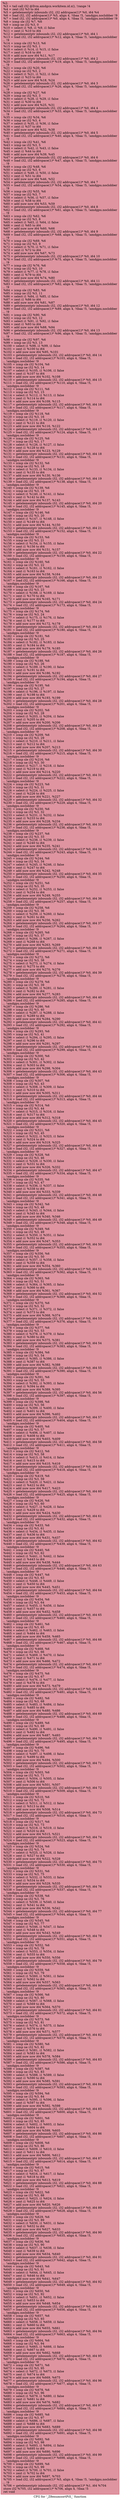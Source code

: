 digraph "CFG for '_Z8enumsortPiS_' function" {
	label="CFG for '_Z8enumsortPiS_' function";

	Node0x504b390 [shape=record,color="#b70d28ff", style=filled, fillcolor="#b70d2870",label="{%2:\l  %3 = tail call i32 @llvm.amdgcn.workitem.id.x(), !range !4\l  %4 = zext i32 %3 to i64\l  %5 = getelementptr inbounds i32, i32 addrspace(1)* %0, i64 %4\l  %6 = load i32, i32 addrspace(1)* %5, align 4, !tbaa !5, !amdgpu.noclobber !9\l  %7 = load i32, i32 addrspace(1)* %0, align 4, !tbaa !5, !amdgpu.noclobber !9\l  %8 = icmp sle i32 %7, %6\l  %9 = icmp ne i32 %3, 0\l  %10 = select i1 %8, i1 %9, i1 false\l  %11 = zext i1 %10 to i64\l  %12 = getelementptr inbounds i32, i32 addrspace(1)* %0, i64 1\l  %13 = load i32, i32 addrspace(1)* %12, align 4, !tbaa !5, !amdgpu.noclobber\l... !9\l  %14 = icmp sle i32 %13, %6\l  %15 = icmp ne i32 %3, 1\l  %16 = select i1 %14, i1 %15, i1 false\l  %17 = zext i1 %16 to i64\l  %18 = add nuw nsw i64 %11, %17\l  %19 = getelementptr inbounds i32, i32 addrspace(1)* %0, i64 2\l  %20 = load i32, i32 addrspace(1)* %19, align 4, !tbaa !5, !amdgpu.noclobber\l... !9\l  %21 = icmp sle i32 %20, %6\l  %22 = icmp ne i32 %3, 2\l  %23 = select i1 %21, i1 %22, i1 false\l  %24 = zext i1 %23 to i64\l  %25 = add nuw nsw i64 %18, %24\l  %26 = getelementptr inbounds i32, i32 addrspace(1)* %0, i64 3\l  %27 = load i32, i32 addrspace(1)* %26, align 4, !tbaa !5, !amdgpu.noclobber\l... !9\l  %28 = icmp sle i32 %27, %6\l  %29 = icmp ne i32 %3, 3\l  %30 = select i1 %28, i1 %29, i1 false\l  %31 = zext i1 %30 to i64\l  %32 = add nuw nsw i64 %25, %31\l  %33 = getelementptr inbounds i32, i32 addrspace(1)* %0, i64 4\l  %34 = load i32, i32 addrspace(1)* %33, align 4, !tbaa !5, !amdgpu.noclobber\l... !9\l  %35 = icmp sle i32 %34, %6\l  %36 = icmp ne i32 %3, 4\l  %37 = select i1 %35, i1 %36, i1 false\l  %38 = zext i1 %37 to i64\l  %39 = add nuw nsw i64 %32, %38\l  %40 = getelementptr inbounds i32, i32 addrspace(1)* %0, i64 5\l  %41 = load i32, i32 addrspace(1)* %40, align 4, !tbaa !5, !amdgpu.noclobber\l... !9\l  %42 = icmp sle i32 %41, %6\l  %43 = icmp ne i32 %3, 5\l  %44 = select i1 %42, i1 %43, i1 false\l  %45 = zext i1 %44 to i64\l  %46 = add nuw nsw i64 %39, %45\l  %47 = getelementptr inbounds i32, i32 addrspace(1)* %0, i64 6\l  %48 = load i32, i32 addrspace(1)* %47, align 4, !tbaa !5, !amdgpu.noclobber\l... !9\l  %49 = icmp sle i32 %48, %6\l  %50 = icmp ne i32 %3, 6\l  %51 = select i1 %49, i1 %50, i1 false\l  %52 = zext i1 %51 to i64\l  %53 = add nuw nsw i64 %46, %52\l  %54 = getelementptr inbounds i32, i32 addrspace(1)* %0, i64 7\l  %55 = load i32, i32 addrspace(1)* %54, align 4, !tbaa !5, !amdgpu.noclobber\l... !9\l  %56 = icmp sle i32 %55, %6\l  %57 = icmp ne i32 %3, 7\l  %58 = select i1 %56, i1 %57, i1 false\l  %59 = zext i1 %58 to i64\l  %60 = add nuw nsw i64 %53, %59\l  %61 = getelementptr inbounds i32, i32 addrspace(1)* %0, i64 8\l  %62 = load i32, i32 addrspace(1)* %61, align 4, !tbaa !5, !amdgpu.noclobber\l... !9\l  %63 = icmp sle i32 %62, %6\l  %64 = icmp ne i32 %3, 8\l  %65 = select i1 %63, i1 %64, i1 false\l  %66 = zext i1 %65 to i64\l  %67 = add nuw nsw i64 %60, %66\l  %68 = getelementptr inbounds i32, i32 addrspace(1)* %0, i64 9\l  %69 = load i32, i32 addrspace(1)* %68, align 4, !tbaa !5, !amdgpu.noclobber\l... !9\l  %70 = icmp sle i32 %69, %6\l  %71 = icmp ne i32 %3, 9\l  %72 = select i1 %70, i1 %71, i1 false\l  %73 = zext i1 %72 to i64\l  %74 = add nuw nsw i64 %67, %73\l  %75 = getelementptr inbounds i32, i32 addrspace(1)* %0, i64 10\l  %76 = load i32, i32 addrspace(1)* %75, align 4, !tbaa !5, !amdgpu.noclobber\l... !9\l  %77 = icmp sle i32 %76, %6\l  %78 = icmp ne i32 %3, 10\l  %79 = select i1 %77, i1 %78, i1 false\l  %80 = zext i1 %79 to i64\l  %81 = add nuw nsw i64 %74, %80\l  %82 = getelementptr inbounds i32, i32 addrspace(1)* %0, i64 11\l  %83 = load i32, i32 addrspace(1)* %82, align 4, !tbaa !5, !amdgpu.noclobber\l... !9\l  %84 = icmp sle i32 %83, %6\l  %85 = icmp ne i32 %3, 11\l  %86 = select i1 %84, i1 %85, i1 false\l  %87 = zext i1 %86 to i64\l  %88 = add nuw nsw i64 %81, %87\l  %89 = getelementptr inbounds i32, i32 addrspace(1)* %0, i64 12\l  %90 = load i32, i32 addrspace(1)* %89, align 4, !tbaa !5, !amdgpu.noclobber\l... !9\l  %91 = icmp sle i32 %90, %6\l  %92 = icmp ne i32 %3, 12\l  %93 = select i1 %91, i1 %92, i1 false\l  %94 = zext i1 %93 to i64\l  %95 = add nuw nsw i64 %88, %94\l  %96 = getelementptr inbounds i32, i32 addrspace(1)* %0, i64 13\l  %97 = load i32, i32 addrspace(1)* %96, align 4, !tbaa !5, !amdgpu.noclobber\l... !9\l  %98 = icmp sle i32 %97, %6\l  %99 = icmp ne i32 %3, 13\l  %100 = select i1 %98, i1 %99, i1 false\l  %101 = zext i1 %100 to i64\l  %102 = add nuw nsw i64 %95, %101\l  %103 = getelementptr inbounds i32, i32 addrspace(1)* %0, i64 14\l  %104 = load i32, i32 addrspace(1)* %103, align 4, !tbaa !5,\l... !amdgpu.noclobber !9\l  %105 = icmp sle i32 %104, %6\l  %106 = icmp ne i32 %3, 14\l  %107 = select i1 %105, i1 %106, i1 false\l  %108 = zext i1 %107 to i64\l  %109 = add nuw nsw i64 %102, %108\l  %110 = getelementptr inbounds i32, i32 addrspace(1)* %0, i64 15\l  %111 = load i32, i32 addrspace(1)* %110, align 4, !tbaa !5,\l... !amdgpu.noclobber !9\l  %112 = icmp sle i32 %111, %6\l  %113 = icmp ne i32 %3, 15\l  %114 = select i1 %112, i1 %113, i1 false\l  %115 = zext i1 %114 to i64\l  %116 = add nuw nsw i64 %109, %115\l  %117 = getelementptr inbounds i32, i32 addrspace(1)* %0, i64 16\l  %118 = load i32, i32 addrspace(1)* %117, align 4, !tbaa !5,\l... !amdgpu.noclobber !9\l  %119 = icmp sle i32 %118, %6\l  %120 = icmp ne i32 %3, 16\l  %121 = select i1 %119, i1 %120, i1 false\l  %122 = zext i1 %121 to i64\l  %123 = add nuw nsw i64 %116, %122\l  %124 = getelementptr inbounds i32, i32 addrspace(1)* %0, i64 17\l  %125 = load i32, i32 addrspace(1)* %124, align 4, !tbaa !5,\l... !amdgpu.noclobber !9\l  %126 = icmp sle i32 %125, %6\l  %127 = icmp ne i32 %3, 17\l  %128 = select i1 %126, i1 %127, i1 false\l  %129 = zext i1 %128 to i64\l  %130 = add nuw nsw i64 %123, %129\l  %131 = getelementptr inbounds i32, i32 addrspace(1)* %0, i64 18\l  %132 = load i32, i32 addrspace(1)* %131, align 4, !tbaa !5,\l... !amdgpu.noclobber !9\l  %133 = icmp sle i32 %132, %6\l  %134 = icmp ne i32 %3, 18\l  %135 = select i1 %133, i1 %134, i1 false\l  %136 = zext i1 %135 to i64\l  %137 = add nuw nsw i64 %130, %136\l  %138 = getelementptr inbounds i32, i32 addrspace(1)* %0, i64 19\l  %139 = load i32, i32 addrspace(1)* %138, align 4, !tbaa !5,\l... !amdgpu.noclobber !9\l  %140 = icmp sle i32 %139, %6\l  %141 = icmp ne i32 %3, 19\l  %142 = select i1 %140, i1 %141, i1 false\l  %143 = zext i1 %142 to i64\l  %144 = add nuw nsw i64 %137, %143\l  %145 = getelementptr inbounds i32, i32 addrspace(1)* %0, i64 20\l  %146 = load i32, i32 addrspace(1)* %145, align 4, !tbaa !5,\l... !amdgpu.noclobber !9\l  %147 = icmp sle i32 %146, %6\l  %148 = icmp ne i32 %3, 20\l  %149 = select i1 %147, i1 %148, i1 false\l  %150 = zext i1 %149 to i64\l  %151 = add nuw nsw i64 %144, %150\l  %152 = getelementptr inbounds i32, i32 addrspace(1)* %0, i64 21\l  %153 = load i32, i32 addrspace(1)* %152, align 4, !tbaa !5,\l... !amdgpu.noclobber !9\l  %154 = icmp sle i32 %153, %6\l  %155 = icmp ne i32 %3, 21\l  %156 = select i1 %154, i1 %155, i1 false\l  %157 = zext i1 %156 to i64\l  %158 = add nuw nsw i64 %151, %157\l  %159 = getelementptr inbounds i32, i32 addrspace(1)* %0, i64 22\l  %160 = load i32, i32 addrspace(1)* %159, align 4, !tbaa !5,\l... !amdgpu.noclobber !9\l  %161 = icmp sle i32 %160, %6\l  %162 = icmp ne i32 %3, 22\l  %163 = select i1 %161, i1 %162, i1 false\l  %164 = zext i1 %163 to i64\l  %165 = add nuw nsw i64 %158, %164\l  %166 = getelementptr inbounds i32, i32 addrspace(1)* %0, i64 23\l  %167 = load i32, i32 addrspace(1)* %166, align 4, !tbaa !5,\l... !amdgpu.noclobber !9\l  %168 = icmp sle i32 %167, %6\l  %169 = icmp ne i32 %3, 23\l  %170 = select i1 %168, i1 %169, i1 false\l  %171 = zext i1 %170 to i64\l  %172 = add nuw nsw i64 %165, %171\l  %173 = getelementptr inbounds i32, i32 addrspace(1)* %0, i64 24\l  %174 = load i32, i32 addrspace(1)* %173, align 4, !tbaa !5,\l... !amdgpu.noclobber !9\l  %175 = icmp sle i32 %174, %6\l  %176 = icmp ne i32 %3, 24\l  %177 = select i1 %175, i1 %176, i1 false\l  %178 = zext i1 %177 to i64\l  %179 = add nuw nsw i64 %172, %178\l  %180 = getelementptr inbounds i32, i32 addrspace(1)* %0, i64 25\l  %181 = load i32, i32 addrspace(1)* %180, align 4, !tbaa !5,\l... !amdgpu.noclobber !9\l  %182 = icmp sle i32 %181, %6\l  %183 = icmp ne i32 %3, 25\l  %184 = select i1 %182, i1 %183, i1 false\l  %185 = zext i1 %184 to i64\l  %186 = add nuw nsw i64 %179, %185\l  %187 = getelementptr inbounds i32, i32 addrspace(1)* %0, i64 26\l  %188 = load i32, i32 addrspace(1)* %187, align 4, !tbaa !5,\l... !amdgpu.noclobber !9\l  %189 = icmp sle i32 %188, %6\l  %190 = icmp ne i32 %3, 26\l  %191 = select i1 %189, i1 %190, i1 false\l  %192 = zext i1 %191 to i64\l  %193 = add nuw nsw i64 %186, %192\l  %194 = getelementptr inbounds i32, i32 addrspace(1)* %0, i64 27\l  %195 = load i32, i32 addrspace(1)* %194, align 4, !tbaa !5,\l... !amdgpu.noclobber !9\l  %196 = icmp sle i32 %195, %6\l  %197 = icmp ne i32 %3, 27\l  %198 = select i1 %196, i1 %197, i1 false\l  %199 = zext i1 %198 to i64\l  %200 = add nuw nsw i64 %193, %199\l  %201 = getelementptr inbounds i32, i32 addrspace(1)* %0, i64 28\l  %202 = load i32, i32 addrspace(1)* %201, align 4, !tbaa !5,\l... !amdgpu.noclobber !9\l  %203 = icmp sle i32 %202, %6\l  %204 = icmp ne i32 %3, 28\l  %205 = select i1 %203, i1 %204, i1 false\l  %206 = zext i1 %205 to i64\l  %207 = add nuw nsw i64 %200, %206\l  %208 = getelementptr inbounds i32, i32 addrspace(1)* %0, i64 29\l  %209 = load i32, i32 addrspace(1)* %208, align 4, !tbaa !5,\l... !amdgpu.noclobber !9\l  %210 = icmp sle i32 %209, %6\l  %211 = icmp ne i32 %3, 29\l  %212 = select i1 %210, i1 %211, i1 false\l  %213 = zext i1 %212 to i64\l  %214 = add nuw nsw i64 %207, %213\l  %215 = getelementptr inbounds i32, i32 addrspace(1)* %0, i64 30\l  %216 = load i32, i32 addrspace(1)* %215, align 4, !tbaa !5,\l... !amdgpu.noclobber !9\l  %217 = icmp sle i32 %216, %6\l  %218 = icmp ne i32 %3, 30\l  %219 = select i1 %217, i1 %218, i1 false\l  %220 = zext i1 %219 to i64\l  %221 = add nuw nsw i64 %214, %220\l  %222 = getelementptr inbounds i32, i32 addrspace(1)* %0, i64 31\l  %223 = load i32, i32 addrspace(1)* %222, align 4, !tbaa !5,\l... !amdgpu.noclobber !9\l  %224 = icmp sle i32 %223, %6\l  %225 = icmp ne i32 %3, 31\l  %226 = select i1 %224, i1 %225, i1 false\l  %227 = zext i1 %226 to i64\l  %228 = add nuw nsw i64 %221, %227\l  %229 = getelementptr inbounds i32, i32 addrspace(1)* %0, i64 32\l  %230 = load i32, i32 addrspace(1)* %229, align 4, !tbaa !5,\l... !amdgpu.noclobber !9\l  %231 = icmp sle i32 %230, %6\l  %232 = icmp ne i32 %3, 32\l  %233 = select i1 %231, i1 %232, i1 false\l  %234 = zext i1 %233 to i64\l  %235 = add nuw nsw i64 %228, %234\l  %236 = getelementptr inbounds i32, i32 addrspace(1)* %0, i64 33\l  %237 = load i32, i32 addrspace(1)* %236, align 4, !tbaa !5,\l... !amdgpu.noclobber !9\l  %238 = icmp sle i32 %237, %6\l  %239 = icmp ne i32 %3, 33\l  %240 = select i1 %238, i1 %239, i1 false\l  %241 = zext i1 %240 to i64\l  %242 = add nuw nsw i64 %235, %241\l  %243 = getelementptr inbounds i32, i32 addrspace(1)* %0, i64 34\l  %244 = load i32, i32 addrspace(1)* %243, align 4, !tbaa !5,\l... !amdgpu.noclobber !9\l  %245 = icmp sle i32 %244, %6\l  %246 = icmp ne i32 %3, 34\l  %247 = select i1 %245, i1 %246, i1 false\l  %248 = zext i1 %247 to i64\l  %249 = add nuw nsw i64 %242, %248\l  %250 = getelementptr inbounds i32, i32 addrspace(1)* %0, i64 35\l  %251 = load i32, i32 addrspace(1)* %250, align 4, !tbaa !5,\l... !amdgpu.noclobber !9\l  %252 = icmp sle i32 %251, %6\l  %253 = icmp ne i32 %3, 35\l  %254 = select i1 %252, i1 %253, i1 false\l  %255 = zext i1 %254 to i64\l  %256 = add nuw nsw i64 %249, %255\l  %257 = getelementptr inbounds i32, i32 addrspace(1)* %0, i64 36\l  %258 = load i32, i32 addrspace(1)* %257, align 4, !tbaa !5,\l... !amdgpu.noclobber !9\l  %259 = icmp sle i32 %258, %6\l  %260 = icmp ne i32 %3, 36\l  %261 = select i1 %259, i1 %260, i1 false\l  %262 = zext i1 %261 to i64\l  %263 = add nuw nsw i64 %256, %262\l  %264 = getelementptr inbounds i32, i32 addrspace(1)* %0, i64 37\l  %265 = load i32, i32 addrspace(1)* %264, align 4, !tbaa !5,\l... !amdgpu.noclobber !9\l  %266 = icmp sle i32 %265, %6\l  %267 = icmp ne i32 %3, 37\l  %268 = select i1 %266, i1 %267, i1 false\l  %269 = zext i1 %268 to i64\l  %270 = add nuw nsw i64 %263, %269\l  %271 = getelementptr inbounds i32, i32 addrspace(1)* %0, i64 38\l  %272 = load i32, i32 addrspace(1)* %271, align 4, !tbaa !5,\l... !amdgpu.noclobber !9\l  %273 = icmp sle i32 %272, %6\l  %274 = icmp ne i32 %3, 38\l  %275 = select i1 %273, i1 %274, i1 false\l  %276 = zext i1 %275 to i64\l  %277 = add nuw nsw i64 %270, %276\l  %278 = getelementptr inbounds i32, i32 addrspace(1)* %0, i64 39\l  %279 = load i32, i32 addrspace(1)* %278, align 4, !tbaa !5,\l... !amdgpu.noclobber !9\l  %280 = icmp sle i32 %279, %6\l  %281 = icmp ne i32 %3, 39\l  %282 = select i1 %280, i1 %281, i1 false\l  %283 = zext i1 %282 to i64\l  %284 = add nuw nsw i64 %277, %283\l  %285 = getelementptr inbounds i32, i32 addrspace(1)* %0, i64 40\l  %286 = load i32, i32 addrspace(1)* %285, align 4, !tbaa !5,\l... !amdgpu.noclobber !9\l  %287 = icmp sle i32 %286, %6\l  %288 = icmp ne i32 %3, 40\l  %289 = select i1 %287, i1 %288, i1 false\l  %290 = zext i1 %289 to i64\l  %291 = add nuw nsw i64 %284, %290\l  %292 = getelementptr inbounds i32, i32 addrspace(1)* %0, i64 41\l  %293 = load i32, i32 addrspace(1)* %292, align 4, !tbaa !5,\l... !amdgpu.noclobber !9\l  %294 = icmp sle i32 %293, %6\l  %295 = icmp ne i32 %3, 41\l  %296 = select i1 %294, i1 %295, i1 false\l  %297 = zext i1 %296 to i64\l  %298 = add nuw nsw i64 %291, %297\l  %299 = getelementptr inbounds i32, i32 addrspace(1)* %0, i64 42\l  %300 = load i32, i32 addrspace(1)* %299, align 4, !tbaa !5,\l... !amdgpu.noclobber !9\l  %301 = icmp sle i32 %300, %6\l  %302 = icmp ne i32 %3, 42\l  %303 = select i1 %301, i1 %302, i1 false\l  %304 = zext i1 %303 to i64\l  %305 = add nuw nsw i64 %298, %304\l  %306 = getelementptr inbounds i32, i32 addrspace(1)* %0, i64 43\l  %307 = load i32, i32 addrspace(1)* %306, align 4, !tbaa !5,\l... !amdgpu.noclobber !9\l  %308 = icmp sle i32 %307, %6\l  %309 = icmp ne i32 %3, 43\l  %310 = select i1 %308, i1 %309, i1 false\l  %311 = zext i1 %310 to i64\l  %312 = add nuw nsw i64 %305, %311\l  %313 = getelementptr inbounds i32, i32 addrspace(1)* %0, i64 44\l  %314 = load i32, i32 addrspace(1)* %313, align 4, !tbaa !5,\l... !amdgpu.noclobber !9\l  %315 = icmp sle i32 %314, %6\l  %316 = icmp ne i32 %3, 44\l  %317 = select i1 %315, i1 %316, i1 false\l  %318 = zext i1 %317 to i64\l  %319 = add nuw nsw i64 %312, %318\l  %320 = getelementptr inbounds i32, i32 addrspace(1)* %0, i64 45\l  %321 = load i32, i32 addrspace(1)* %320, align 4, !tbaa !5,\l... !amdgpu.noclobber !9\l  %322 = icmp sle i32 %321, %6\l  %323 = icmp ne i32 %3, 45\l  %324 = select i1 %322, i1 %323, i1 false\l  %325 = zext i1 %324 to i64\l  %326 = add nuw nsw i64 %319, %325\l  %327 = getelementptr inbounds i32, i32 addrspace(1)* %0, i64 46\l  %328 = load i32, i32 addrspace(1)* %327, align 4, !tbaa !5,\l... !amdgpu.noclobber !9\l  %329 = icmp sle i32 %328, %6\l  %330 = icmp ne i32 %3, 46\l  %331 = select i1 %329, i1 %330, i1 false\l  %332 = zext i1 %331 to i64\l  %333 = add nuw nsw i64 %326, %332\l  %334 = getelementptr inbounds i32, i32 addrspace(1)* %0, i64 47\l  %335 = load i32, i32 addrspace(1)* %334, align 4, !tbaa !5,\l... !amdgpu.noclobber !9\l  %336 = icmp sle i32 %335, %6\l  %337 = icmp ne i32 %3, 47\l  %338 = select i1 %336, i1 %337, i1 false\l  %339 = zext i1 %338 to i64\l  %340 = add nuw nsw i64 %333, %339\l  %341 = getelementptr inbounds i32, i32 addrspace(1)* %0, i64 48\l  %342 = load i32, i32 addrspace(1)* %341, align 4, !tbaa !5,\l... !amdgpu.noclobber !9\l  %343 = icmp sle i32 %342, %6\l  %344 = icmp ne i32 %3, 48\l  %345 = select i1 %343, i1 %344, i1 false\l  %346 = zext i1 %345 to i64\l  %347 = add nuw nsw i64 %340, %346\l  %348 = getelementptr inbounds i32, i32 addrspace(1)* %0, i64 49\l  %349 = load i32, i32 addrspace(1)* %348, align 4, !tbaa !5,\l... !amdgpu.noclobber !9\l  %350 = icmp sle i32 %349, %6\l  %351 = icmp ne i32 %3, 49\l  %352 = select i1 %350, i1 %351, i1 false\l  %353 = zext i1 %352 to i64\l  %354 = add nuw nsw i64 %347, %353\l  %355 = getelementptr inbounds i32, i32 addrspace(1)* %0, i64 50\l  %356 = load i32, i32 addrspace(1)* %355, align 4, !tbaa !5,\l... !amdgpu.noclobber !9\l  %357 = icmp sle i32 %356, %6\l  %358 = icmp ne i32 %3, 50\l  %359 = select i1 %357, i1 %358, i1 false\l  %360 = zext i1 %359 to i64\l  %361 = add nuw nsw i64 %354, %360\l  %362 = getelementptr inbounds i32, i32 addrspace(1)* %0, i64 51\l  %363 = load i32, i32 addrspace(1)* %362, align 4, !tbaa !5,\l... !amdgpu.noclobber !9\l  %364 = icmp sle i32 %363, %6\l  %365 = icmp ne i32 %3, 51\l  %366 = select i1 %364, i1 %365, i1 false\l  %367 = zext i1 %366 to i64\l  %368 = add nuw nsw i64 %361, %367\l  %369 = getelementptr inbounds i32, i32 addrspace(1)* %0, i64 52\l  %370 = load i32, i32 addrspace(1)* %369, align 4, !tbaa !5,\l... !amdgpu.noclobber !9\l  %371 = icmp sle i32 %370, %6\l  %372 = icmp ne i32 %3, 52\l  %373 = select i1 %371, i1 %372, i1 false\l  %374 = zext i1 %373 to i64\l  %375 = add nuw nsw i64 %368, %374\l  %376 = getelementptr inbounds i32, i32 addrspace(1)* %0, i64 53\l  %377 = load i32, i32 addrspace(1)* %376, align 4, !tbaa !5,\l... !amdgpu.noclobber !9\l  %378 = icmp sle i32 %377, %6\l  %379 = icmp ne i32 %3, 53\l  %380 = select i1 %378, i1 %379, i1 false\l  %381 = zext i1 %380 to i64\l  %382 = add nuw nsw i64 %375, %381\l  %383 = getelementptr inbounds i32, i32 addrspace(1)* %0, i64 54\l  %384 = load i32, i32 addrspace(1)* %383, align 4, !tbaa !5,\l... !amdgpu.noclobber !9\l  %385 = icmp sle i32 %384, %6\l  %386 = icmp ne i32 %3, 54\l  %387 = select i1 %385, i1 %386, i1 false\l  %388 = zext i1 %387 to i64\l  %389 = add nuw nsw i64 %382, %388\l  %390 = getelementptr inbounds i32, i32 addrspace(1)* %0, i64 55\l  %391 = load i32, i32 addrspace(1)* %390, align 4, !tbaa !5,\l... !amdgpu.noclobber !9\l  %392 = icmp sle i32 %391, %6\l  %393 = icmp ne i32 %3, 55\l  %394 = select i1 %392, i1 %393, i1 false\l  %395 = zext i1 %394 to i64\l  %396 = add nuw nsw i64 %389, %395\l  %397 = getelementptr inbounds i32, i32 addrspace(1)* %0, i64 56\l  %398 = load i32, i32 addrspace(1)* %397, align 4, !tbaa !5,\l... !amdgpu.noclobber !9\l  %399 = icmp sle i32 %398, %6\l  %400 = icmp ne i32 %3, 56\l  %401 = select i1 %399, i1 %400, i1 false\l  %402 = zext i1 %401 to i64\l  %403 = add nuw nsw i64 %396, %402\l  %404 = getelementptr inbounds i32, i32 addrspace(1)* %0, i64 57\l  %405 = load i32, i32 addrspace(1)* %404, align 4, !tbaa !5,\l... !amdgpu.noclobber !9\l  %406 = icmp sle i32 %405, %6\l  %407 = icmp ne i32 %3, 57\l  %408 = select i1 %406, i1 %407, i1 false\l  %409 = zext i1 %408 to i64\l  %410 = add nuw nsw i64 %403, %409\l  %411 = getelementptr inbounds i32, i32 addrspace(1)* %0, i64 58\l  %412 = load i32, i32 addrspace(1)* %411, align 4, !tbaa !5,\l... !amdgpu.noclobber !9\l  %413 = icmp sle i32 %412, %6\l  %414 = icmp ne i32 %3, 58\l  %415 = select i1 %413, i1 %414, i1 false\l  %416 = zext i1 %415 to i64\l  %417 = add nuw nsw i64 %410, %416\l  %418 = getelementptr inbounds i32, i32 addrspace(1)* %0, i64 59\l  %419 = load i32, i32 addrspace(1)* %418, align 4, !tbaa !5,\l... !amdgpu.noclobber !9\l  %420 = icmp sle i32 %419, %6\l  %421 = icmp ne i32 %3, 59\l  %422 = select i1 %420, i1 %421, i1 false\l  %423 = zext i1 %422 to i64\l  %424 = add nuw nsw i64 %417, %423\l  %425 = getelementptr inbounds i32, i32 addrspace(1)* %0, i64 60\l  %426 = load i32, i32 addrspace(1)* %425, align 4, !tbaa !5,\l... !amdgpu.noclobber !9\l  %427 = icmp sle i32 %426, %6\l  %428 = icmp ne i32 %3, 60\l  %429 = select i1 %427, i1 %428, i1 false\l  %430 = zext i1 %429 to i64\l  %431 = add nuw nsw i64 %424, %430\l  %432 = getelementptr inbounds i32, i32 addrspace(1)* %0, i64 61\l  %433 = load i32, i32 addrspace(1)* %432, align 4, !tbaa !5,\l... !amdgpu.noclobber !9\l  %434 = icmp sle i32 %433, %6\l  %435 = icmp ne i32 %3, 61\l  %436 = select i1 %434, i1 %435, i1 false\l  %437 = zext i1 %436 to i64\l  %438 = add nuw nsw i64 %431, %437\l  %439 = getelementptr inbounds i32, i32 addrspace(1)* %0, i64 62\l  %440 = load i32, i32 addrspace(1)* %439, align 4, !tbaa !5,\l... !amdgpu.noclobber !9\l  %441 = icmp sle i32 %440, %6\l  %442 = icmp ne i32 %3, 62\l  %443 = select i1 %441, i1 %442, i1 false\l  %444 = zext i1 %443 to i64\l  %445 = add nuw nsw i64 %438, %444\l  %446 = getelementptr inbounds i32, i32 addrspace(1)* %0, i64 63\l  %447 = load i32, i32 addrspace(1)* %446, align 4, !tbaa !5,\l... !amdgpu.noclobber !9\l  %448 = icmp sle i32 %447, %6\l  %449 = icmp ne i32 %3, 63\l  %450 = select i1 %448, i1 %449, i1 false\l  %451 = zext i1 %450 to i64\l  %452 = add nuw nsw i64 %445, %451\l  %453 = getelementptr inbounds i32, i32 addrspace(1)* %0, i64 64\l  %454 = load i32, i32 addrspace(1)* %453, align 4, !tbaa !5,\l... !amdgpu.noclobber !9\l  %455 = icmp sle i32 %454, %6\l  %456 = icmp ne i32 %3, 64\l  %457 = select i1 %455, i1 %456, i1 false\l  %458 = zext i1 %457 to i64\l  %459 = add nuw nsw i64 %452, %458\l  %460 = getelementptr inbounds i32, i32 addrspace(1)* %0, i64 65\l  %461 = load i32, i32 addrspace(1)* %460, align 4, !tbaa !5,\l... !amdgpu.noclobber !9\l  %462 = icmp sle i32 %461, %6\l  %463 = icmp ne i32 %3, 65\l  %464 = select i1 %462, i1 %463, i1 false\l  %465 = zext i1 %464 to i64\l  %466 = add nuw nsw i64 %459, %465\l  %467 = getelementptr inbounds i32, i32 addrspace(1)* %0, i64 66\l  %468 = load i32, i32 addrspace(1)* %467, align 4, !tbaa !5,\l... !amdgpu.noclobber !9\l  %469 = icmp sle i32 %468, %6\l  %470 = icmp ne i32 %3, 66\l  %471 = select i1 %469, i1 %470, i1 false\l  %472 = zext i1 %471 to i64\l  %473 = add nuw nsw i64 %466, %472\l  %474 = getelementptr inbounds i32, i32 addrspace(1)* %0, i64 67\l  %475 = load i32, i32 addrspace(1)* %474, align 4, !tbaa !5,\l... !amdgpu.noclobber !9\l  %476 = icmp sle i32 %475, %6\l  %477 = icmp ne i32 %3, 67\l  %478 = select i1 %476, i1 %477, i1 false\l  %479 = zext i1 %478 to i64\l  %480 = add nuw nsw i64 %473, %479\l  %481 = getelementptr inbounds i32, i32 addrspace(1)* %0, i64 68\l  %482 = load i32, i32 addrspace(1)* %481, align 4, !tbaa !5,\l... !amdgpu.noclobber !9\l  %483 = icmp sle i32 %482, %6\l  %484 = icmp ne i32 %3, 68\l  %485 = select i1 %483, i1 %484, i1 false\l  %486 = zext i1 %485 to i64\l  %487 = add nuw nsw i64 %480, %486\l  %488 = getelementptr inbounds i32, i32 addrspace(1)* %0, i64 69\l  %489 = load i32, i32 addrspace(1)* %488, align 4, !tbaa !5,\l... !amdgpu.noclobber !9\l  %490 = icmp sle i32 %489, %6\l  %491 = icmp ne i32 %3, 69\l  %492 = select i1 %490, i1 %491, i1 false\l  %493 = zext i1 %492 to i64\l  %494 = add nuw nsw i64 %487, %493\l  %495 = getelementptr inbounds i32, i32 addrspace(1)* %0, i64 70\l  %496 = load i32, i32 addrspace(1)* %495, align 4, !tbaa !5,\l... !amdgpu.noclobber !9\l  %497 = icmp sle i32 %496, %6\l  %498 = icmp ne i32 %3, 70\l  %499 = select i1 %497, i1 %498, i1 false\l  %500 = zext i1 %499 to i64\l  %501 = add nuw nsw i64 %494, %500\l  %502 = getelementptr inbounds i32, i32 addrspace(1)* %0, i64 71\l  %503 = load i32, i32 addrspace(1)* %502, align 4, !tbaa !5,\l... !amdgpu.noclobber !9\l  %504 = icmp sle i32 %503, %6\l  %505 = icmp ne i32 %3, 71\l  %506 = select i1 %504, i1 %505, i1 false\l  %507 = zext i1 %506 to i64\l  %508 = add nuw nsw i64 %501, %507\l  %509 = getelementptr inbounds i32, i32 addrspace(1)* %0, i64 72\l  %510 = load i32, i32 addrspace(1)* %509, align 4, !tbaa !5,\l... !amdgpu.noclobber !9\l  %511 = icmp sle i32 %510, %6\l  %512 = icmp ne i32 %3, 72\l  %513 = select i1 %511, i1 %512, i1 false\l  %514 = zext i1 %513 to i64\l  %515 = add nuw nsw i64 %508, %514\l  %516 = getelementptr inbounds i32, i32 addrspace(1)* %0, i64 73\l  %517 = load i32, i32 addrspace(1)* %516, align 4, !tbaa !5,\l... !amdgpu.noclobber !9\l  %518 = icmp sle i32 %517, %6\l  %519 = icmp ne i32 %3, 73\l  %520 = select i1 %518, i1 %519, i1 false\l  %521 = zext i1 %520 to i64\l  %522 = add nuw nsw i64 %515, %521\l  %523 = getelementptr inbounds i32, i32 addrspace(1)* %0, i64 74\l  %524 = load i32, i32 addrspace(1)* %523, align 4, !tbaa !5,\l... !amdgpu.noclobber !9\l  %525 = icmp sle i32 %524, %6\l  %526 = icmp ne i32 %3, 74\l  %527 = select i1 %525, i1 %526, i1 false\l  %528 = zext i1 %527 to i64\l  %529 = add nuw nsw i64 %522, %528\l  %530 = getelementptr inbounds i32, i32 addrspace(1)* %0, i64 75\l  %531 = load i32, i32 addrspace(1)* %530, align 4, !tbaa !5,\l... !amdgpu.noclobber !9\l  %532 = icmp sle i32 %531, %6\l  %533 = icmp ne i32 %3, 75\l  %534 = select i1 %532, i1 %533, i1 false\l  %535 = zext i1 %534 to i64\l  %536 = add nuw nsw i64 %529, %535\l  %537 = getelementptr inbounds i32, i32 addrspace(1)* %0, i64 76\l  %538 = load i32, i32 addrspace(1)* %537, align 4, !tbaa !5,\l... !amdgpu.noclobber !9\l  %539 = icmp sle i32 %538, %6\l  %540 = icmp ne i32 %3, 76\l  %541 = select i1 %539, i1 %540, i1 false\l  %542 = zext i1 %541 to i64\l  %543 = add nuw nsw i64 %536, %542\l  %544 = getelementptr inbounds i32, i32 addrspace(1)* %0, i64 77\l  %545 = load i32, i32 addrspace(1)* %544, align 4, !tbaa !5,\l... !amdgpu.noclobber !9\l  %546 = icmp sle i32 %545, %6\l  %547 = icmp ne i32 %3, 77\l  %548 = select i1 %546, i1 %547, i1 false\l  %549 = zext i1 %548 to i64\l  %550 = add nuw nsw i64 %543, %549\l  %551 = getelementptr inbounds i32, i32 addrspace(1)* %0, i64 78\l  %552 = load i32, i32 addrspace(1)* %551, align 4, !tbaa !5,\l... !amdgpu.noclobber !9\l  %553 = icmp sle i32 %552, %6\l  %554 = icmp ne i32 %3, 78\l  %555 = select i1 %553, i1 %554, i1 false\l  %556 = zext i1 %555 to i64\l  %557 = add nuw nsw i64 %550, %556\l  %558 = getelementptr inbounds i32, i32 addrspace(1)* %0, i64 79\l  %559 = load i32, i32 addrspace(1)* %558, align 4, !tbaa !5,\l... !amdgpu.noclobber !9\l  %560 = icmp sle i32 %559, %6\l  %561 = icmp ne i32 %3, 79\l  %562 = select i1 %560, i1 %561, i1 false\l  %563 = zext i1 %562 to i64\l  %564 = add nuw nsw i64 %557, %563\l  %565 = getelementptr inbounds i32, i32 addrspace(1)* %0, i64 80\l  %566 = load i32, i32 addrspace(1)* %565, align 4, !tbaa !5,\l... !amdgpu.noclobber !9\l  %567 = icmp sle i32 %566, %6\l  %568 = icmp ne i32 %3, 80\l  %569 = select i1 %567, i1 %568, i1 false\l  %570 = zext i1 %569 to i64\l  %571 = add nuw nsw i64 %564, %570\l  %572 = getelementptr inbounds i32, i32 addrspace(1)* %0, i64 81\l  %573 = load i32, i32 addrspace(1)* %572, align 4, !tbaa !5,\l... !amdgpu.noclobber !9\l  %574 = icmp sle i32 %573, %6\l  %575 = icmp ne i32 %3, 81\l  %576 = select i1 %574, i1 %575, i1 false\l  %577 = zext i1 %576 to i64\l  %578 = add nuw nsw i64 %571, %577\l  %579 = getelementptr inbounds i32, i32 addrspace(1)* %0, i64 82\l  %580 = load i32, i32 addrspace(1)* %579, align 4, !tbaa !5,\l... !amdgpu.noclobber !9\l  %581 = icmp sle i32 %580, %6\l  %582 = icmp ne i32 %3, 82\l  %583 = select i1 %581, i1 %582, i1 false\l  %584 = zext i1 %583 to i64\l  %585 = add nuw nsw i64 %578, %584\l  %586 = getelementptr inbounds i32, i32 addrspace(1)* %0, i64 83\l  %587 = load i32, i32 addrspace(1)* %586, align 4, !tbaa !5,\l... !amdgpu.noclobber !9\l  %588 = icmp sle i32 %587, %6\l  %589 = icmp ne i32 %3, 83\l  %590 = select i1 %588, i1 %589, i1 false\l  %591 = zext i1 %590 to i64\l  %592 = add nuw nsw i64 %585, %591\l  %593 = getelementptr inbounds i32, i32 addrspace(1)* %0, i64 84\l  %594 = load i32, i32 addrspace(1)* %593, align 4, !tbaa !5,\l... !amdgpu.noclobber !9\l  %595 = icmp sle i32 %594, %6\l  %596 = icmp ne i32 %3, 84\l  %597 = select i1 %595, i1 %596, i1 false\l  %598 = zext i1 %597 to i64\l  %599 = add nuw nsw i64 %592, %598\l  %600 = getelementptr inbounds i32, i32 addrspace(1)* %0, i64 85\l  %601 = load i32, i32 addrspace(1)* %600, align 4, !tbaa !5,\l... !amdgpu.noclobber !9\l  %602 = icmp sle i32 %601, %6\l  %603 = icmp ne i32 %3, 85\l  %604 = select i1 %602, i1 %603, i1 false\l  %605 = zext i1 %604 to i64\l  %606 = add nuw nsw i64 %599, %605\l  %607 = getelementptr inbounds i32, i32 addrspace(1)* %0, i64 86\l  %608 = load i32, i32 addrspace(1)* %607, align 4, !tbaa !5,\l... !amdgpu.noclobber !9\l  %609 = icmp sle i32 %608, %6\l  %610 = icmp ne i32 %3, 86\l  %611 = select i1 %609, i1 %610, i1 false\l  %612 = zext i1 %611 to i64\l  %613 = add nuw nsw i64 %606, %612\l  %614 = getelementptr inbounds i32, i32 addrspace(1)* %0, i64 87\l  %615 = load i32, i32 addrspace(1)* %614, align 4, !tbaa !5,\l... !amdgpu.noclobber !9\l  %616 = icmp sle i32 %615, %6\l  %617 = icmp ne i32 %3, 87\l  %618 = select i1 %616, i1 %617, i1 false\l  %619 = zext i1 %618 to i64\l  %620 = add nuw nsw i64 %613, %619\l  %621 = getelementptr inbounds i32, i32 addrspace(1)* %0, i64 88\l  %622 = load i32, i32 addrspace(1)* %621, align 4, !tbaa !5,\l... !amdgpu.noclobber !9\l  %623 = icmp sle i32 %622, %6\l  %624 = icmp ne i32 %3, 88\l  %625 = select i1 %623, i1 %624, i1 false\l  %626 = zext i1 %625 to i64\l  %627 = add nuw nsw i64 %620, %626\l  %628 = getelementptr inbounds i32, i32 addrspace(1)* %0, i64 89\l  %629 = load i32, i32 addrspace(1)* %628, align 4, !tbaa !5,\l... !amdgpu.noclobber !9\l  %630 = icmp sle i32 %629, %6\l  %631 = icmp ne i32 %3, 89\l  %632 = select i1 %630, i1 %631, i1 false\l  %633 = zext i1 %632 to i64\l  %634 = add nuw nsw i64 %627, %633\l  %635 = getelementptr inbounds i32, i32 addrspace(1)* %0, i64 90\l  %636 = load i32, i32 addrspace(1)* %635, align 4, !tbaa !5,\l... !amdgpu.noclobber !9\l  %637 = icmp sle i32 %636, %6\l  %638 = icmp ne i32 %3, 90\l  %639 = select i1 %637, i1 %638, i1 false\l  %640 = zext i1 %639 to i64\l  %641 = add nuw nsw i64 %634, %640\l  %642 = getelementptr inbounds i32, i32 addrspace(1)* %0, i64 91\l  %643 = load i32, i32 addrspace(1)* %642, align 4, !tbaa !5,\l... !amdgpu.noclobber !9\l  %644 = icmp sle i32 %643, %6\l  %645 = icmp ne i32 %3, 91\l  %646 = select i1 %644, i1 %645, i1 false\l  %647 = zext i1 %646 to i64\l  %648 = add nuw nsw i64 %641, %647\l  %649 = getelementptr inbounds i32, i32 addrspace(1)* %0, i64 92\l  %650 = load i32, i32 addrspace(1)* %649, align 4, !tbaa !5,\l... !amdgpu.noclobber !9\l  %651 = icmp sle i32 %650, %6\l  %652 = icmp ne i32 %3, 92\l  %653 = select i1 %651, i1 %652, i1 false\l  %654 = zext i1 %653 to i64\l  %655 = add nuw nsw i64 %648, %654\l  %656 = getelementptr inbounds i32, i32 addrspace(1)* %0, i64 93\l  %657 = load i32, i32 addrspace(1)* %656, align 4, !tbaa !5,\l... !amdgpu.noclobber !9\l  %658 = icmp sle i32 %657, %6\l  %659 = icmp ne i32 %3, 93\l  %660 = select i1 %658, i1 %659, i1 false\l  %661 = zext i1 %660 to i64\l  %662 = add nuw nsw i64 %655, %661\l  %663 = getelementptr inbounds i32, i32 addrspace(1)* %0, i64 94\l  %664 = load i32, i32 addrspace(1)* %663, align 4, !tbaa !5,\l... !amdgpu.noclobber !9\l  %665 = icmp sle i32 %664, %6\l  %666 = icmp ne i32 %3, 94\l  %667 = select i1 %665, i1 %666, i1 false\l  %668 = zext i1 %667 to i64\l  %669 = add nuw nsw i64 %662, %668\l  %670 = getelementptr inbounds i32, i32 addrspace(1)* %0, i64 95\l  %671 = load i32, i32 addrspace(1)* %670, align 4, !tbaa !5,\l... !amdgpu.noclobber !9\l  %672 = icmp sle i32 %671, %6\l  %673 = icmp ne i32 %3, 95\l  %674 = select i1 %672, i1 %673, i1 false\l  %675 = zext i1 %674 to i64\l  %676 = add nuw nsw i64 %669, %675\l  %677 = getelementptr inbounds i32, i32 addrspace(1)* %0, i64 96\l  %678 = load i32, i32 addrspace(1)* %677, align 4, !tbaa !5,\l... !amdgpu.noclobber !9\l  %679 = icmp sle i32 %678, %6\l  %680 = icmp ne i32 %3, 96\l  %681 = select i1 %679, i1 %680, i1 false\l  %682 = zext i1 %681 to i64\l  %683 = add nuw nsw i64 %676, %682\l  %684 = getelementptr inbounds i32, i32 addrspace(1)* %0, i64 97\l  %685 = load i32, i32 addrspace(1)* %684, align 4, !tbaa !5,\l... !amdgpu.noclobber !9\l  %686 = icmp sle i32 %685, %6\l  %687 = icmp ne i32 %3, 97\l  %688 = select i1 %686, i1 %687, i1 false\l  %689 = zext i1 %688 to i64\l  %690 = add nuw nsw i64 %683, %689\l  %691 = getelementptr inbounds i32, i32 addrspace(1)* %0, i64 98\l  %692 = load i32, i32 addrspace(1)* %691, align 4, !tbaa !5,\l... !amdgpu.noclobber !9\l  %693 = icmp sle i32 %692, %6\l  %694 = icmp ne i32 %3, 98\l  %695 = select i1 %693, i1 %694, i1 false\l  %696 = zext i1 %695 to i64\l  %697 = add nuw nsw i64 %690, %696\l  %698 = getelementptr inbounds i32, i32 addrspace(1)* %0, i64 99\l  %699 = load i32, i32 addrspace(1)* %698, align 4, !tbaa !5,\l... !amdgpu.noclobber !9\l  %700 = icmp sle i32 %699, %6\l  %701 = icmp ne i32 %3, 99\l  %702 = select i1 %700, i1 %701, i1 false\l  %703 = zext i1 %702 to i64\l  %704 = add nuw nsw i64 %697, %703\l  %705 = load i32, i32 addrspace(1)* %5, align 4, !tbaa !5, !amdgpu.noclobber\l... !9\l  %706 = getelementptr inbounds i32, i32 addrspace(1)* %1, i64 %704\l  store i32 %705, i32 addrspace(1)* %706, align 4, !tbaa !5\l  ret void\l}"];
}
